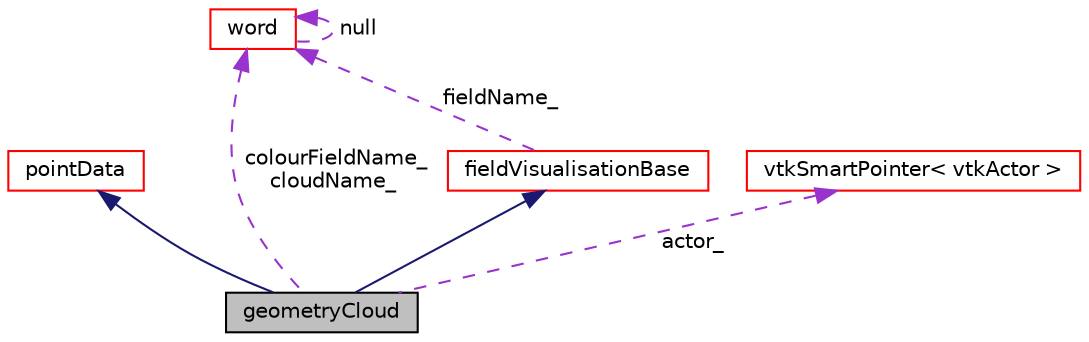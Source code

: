 digraph "geometryCloud"
{
  bgcolor="transparent";
  edge [fontname="Helvetica",fontsize="10",labelfontname="Helvetica",labelfontsize="10"];
  node [fontname="Helvetica",fontsize="10",shape=record];
  Node1 [label="geometryCloud",height=0.2,width=0.4,color="black", fillcolor="grey75", style="filled" fontcolor="black"];
  Node2 -> Node1 [dir="back",color="midnightblue",fontsize="10",style="solid",fontname="Helvetica"];
  Node2 [label="pointData",height=0.2,width=0.4,color="red",URL="$classFoam_1_1functionObjects_1_1runTimePostPro_1_1pointData.html",tooltip="Visualisation of point data. "];
  Node3 -> Node1 [dir="back",color="midnightblue",fontsize="10",style="solid",fontname="Helvetica"];
  Node3 [label="fieldVisualisationBase",height=0.2,width=0.4,color="red",URL="$classFoam_1_1functionObjects_1_1runTimePostPro_1_1fieldVisualisationBase.html",tooltip="Base class for scene objects. "];
  Node4 -> Node3 [dir="back",color="darkorchid3",fontsize="10",style="dashed",label=" fieldName_" ,fontname="Helvetica"];
  Node4 [label="word",height=0.2,width=0.4,color="red",URL="$classFoam_1_1word.html",tooltip="A class for handling words, derived from Foam::string. "];
  Node4 -> Node4 [dir="back",color="darkorchid3",fontsize="10",style="dashed",label=" null" ,fontname="Helvetica"];
  Node5 -> Node1 [dir="back",color="darkorchid3",fontsize="10",style="dashed",label=" actor_" ,fontname="Helvetica"];
  Node5 [label="vtkSmartPointer\< vtkActor \>",height=0.2,width=0.4,color="red",URL="$classvtkSmartPointer.html"];
  Node4 -> Node1 [dir="back",color="darkorchid3",fontsize="10",style="dashed",label=" colourFieldName_\ncloudName_" ,fontname="Helvetica"];
}
